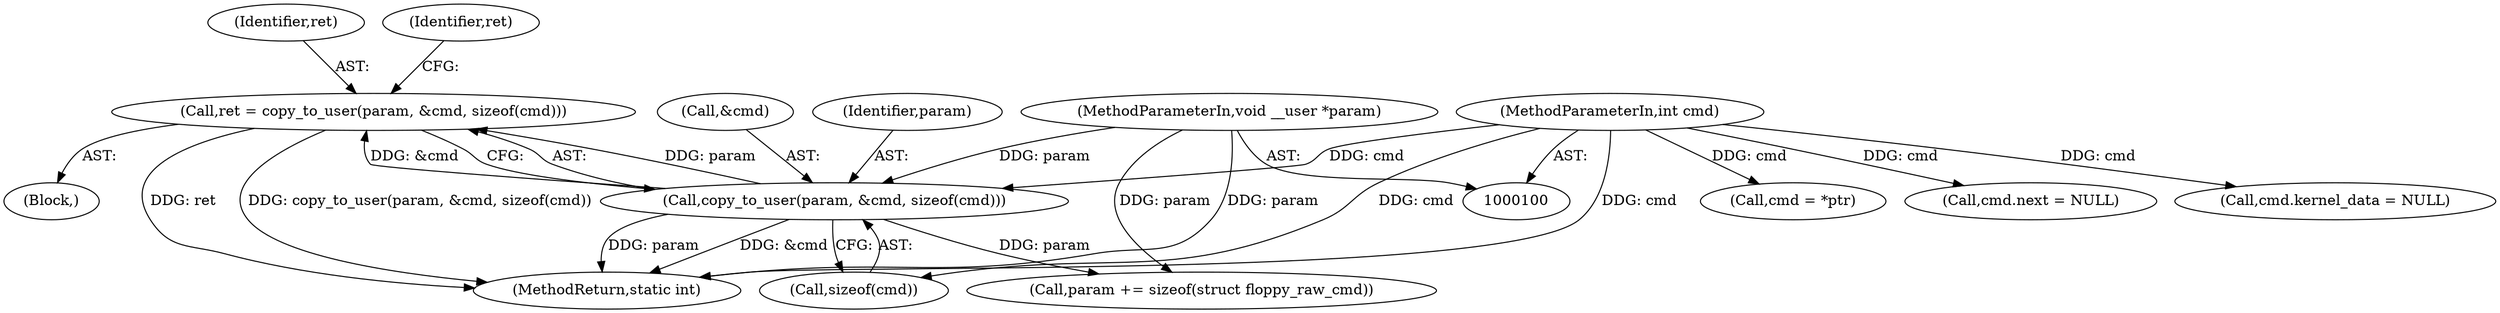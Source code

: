 digraph "0_linux_2145e15e0557a01b9195d1c7199a1b92cb9be81f@API" {
"1000124" [label="(Call,ret = copy_to_user(param, &cmd, sizeof(cmd)))"];
"1000126" [label="(Call,copy_to_user(param, &cmd, sizeof(cmd)))"];
"1000102" [label="(MethodParameterIn,void __user *param)"];
"1000101" [label="(MethodParameterIn,int cmd)"];
"1000128" [label="(Call,&cmd)"];
"1000110" [label="(Call,cmd = *ptr)"];
"1000114" [label="(Call,cmd.next = NULL)"];
"1000102" [label="(MethodParameterIn,void __user *param)"];
"1000137" [label="(Call,param += sizeof(struct floppy_raw_cmd))"];
"1000125" [label="(Identifier,ret)"];
"1000124" [label="(Call,ret = copy_to_user(param, &cmd, sizeof(cmd)))"];
"1000119" [label="(Call,cmd.kernel_data = NULL)"];
"1000133" [label="(Identifier,ret)"];
"1000108" [label="(Block,)"];
"1000101" [label="(MethodParameterIn,int cmd)"];
"1000198" [label="(MethodReturn,static int)"];
"1000126" [label="(Call,copy_to_user(param, &cmd, sizeof(cmd)))"];
"1000130" [label="(Call,sizeof(cmd))"];
"1000127" [label="(Identifier,param)"];
"1000124" -> "1000108"  [label="AST: "];
"1000124" -> "1000126"  [label="CFG: "];
"1000125" -> "1000124"  [label="AST: "];
"1000126" -> "1000124"  [label="AST: "];
"1000133" -> "1000124"  [label="CFG: "];
"1000124" -> "1000198"  [label="DDG: ret"];
"1000124" -> "1000198"  [label="DDG: copy_to_user(param, &cmd, sizeof(cmd))"];
"1000126" -> "1000124"  [label="DDG: param"];
"1000126" -> "1000124"  [label="DDG: &cmd"];
"1000126" -> "1000130"  [label="CFG: "];
"1000127" -> "1000126"  [label="AST: "];
"1000128" -> "1000126"  [label="AST: "];
"1000130" -> "1000126"  [label="AST: "];
"1000126" -> "1000198"  [label="DDG: param"];
"1000126" -> "1000198"  [label="DDG: &cmd"];
"1000102" -> "1000126"  [label="DDG: param"];
"1000101" -> "1000126"  [label="DDG: cmd"];
"1000126" -> "1000137"  [label="DDG: param"];
"1000102" -> "1000100"  [label="AST: "];
"1000102" -> "1000198"  [label="DDG: param"];
"1000102" -> "1000137"  [label="DDG: param"];
"1000101" -> "1000100"  [label="AST: "];
"1000101" -> "1000198"  [label="DDG: cmd"];
"1000101" -> "1000110"  [label="DDG: cmd"];
"1000101" -> "1000114"  [label="DDG: cmd"];
"1000101" -> "1000119"  [label="DDG: cmd"];
"1000101" -> "1000130"  [label="DDG: cmd"];
}
